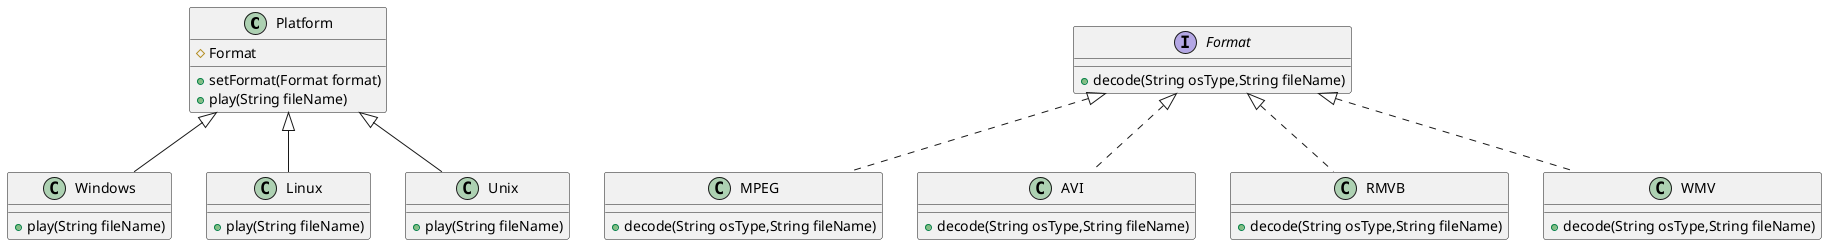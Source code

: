 @startuml
class Platform{
# Format
+ setFormat(Format format)
+ play(String fileName)
}

interface Format{
+ decode(String osType,String fileName)
}

class Windows extends Platform{
+ play(String fileName)
}

class Linux extends Platform{
+ play(String fileName)
}

class Unix extends Platform{
+ play(String fileName)
}

class MPEG implements Format{
+ decode(String osType,String fileName)
}

class AVI implements Format{
+ decode(String osType,String fileName)
}

class RMVB implements Format{
+ decode(String osType,String fileName)
}

class WMV implements Format{
+ decode(String osType,String fileName)
}
@enduml